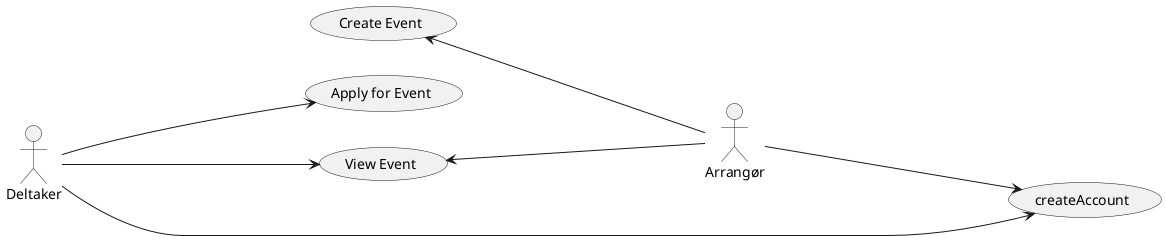 @startuml

left to right direction

Deltaker ---down--> (View Event)
Deltaker ---down--> (Apply for Event)
Deltaker ---down--> (createAccount)

Arrangør ---up--> (Create Event)
Arrangør ---down--> (createAccount)


Arrangør ---up--> (View Event)


@enduml